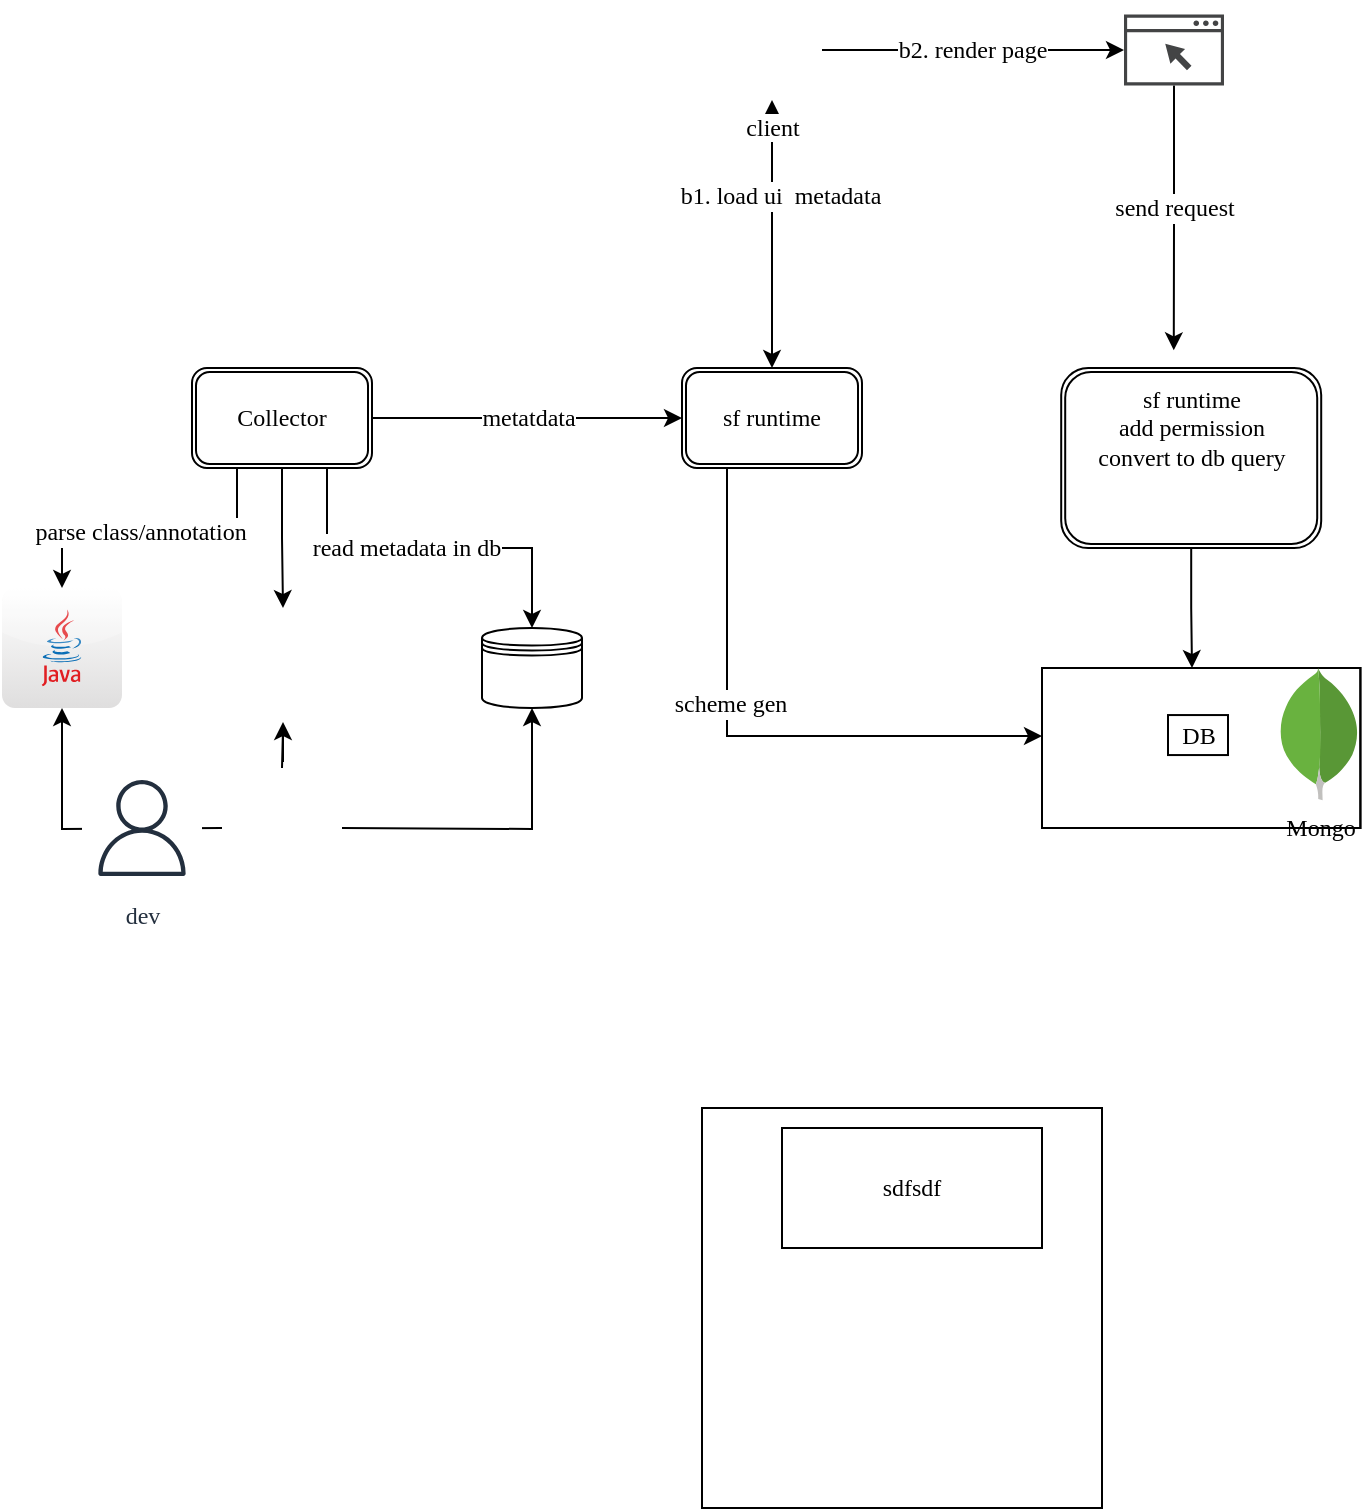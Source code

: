 <mxfile version="13.7.9" type="github">
  <diagram id="KbE9-4ZQxdQ7kDwR7Z7B" name="Page-1">
    <mxGraphModel dx="644" dy="483" grid="1" gridSize="10" guides="1" tooltips="1" connect="1" arrows="1" fold="1" page="1" pageScale="1" pageWidth="850" pageHeight="1100" math="0" shadow="0">
      <root>
        <mxCell id="0" />
        <mxCell id="1" parent="0" />
        <mxCell id="zoo_TMx6Q-awDjl9SJpv-11" style="edgeStyle=orthogonalEdgeStyle;rounded=0;orthogonalLoop=1;jettySize=auto;html=1;fontFamily=Verdana;fontSize=12;" edge="1" parent="1" target="zoo_TMx6Q-awDjl9SJpv-8">
          <mxGeometry relative="1" as="geometry">
            <mxPoint x="380" y="470" as="sourcePoint" />
          </mxGeometry>
        </mxCell>
        <mxCell id="zoo_TMx6Q-awDjl9SJpv-12" value="" style="edgeStyle=orthogonalEdgeStyle;rounded=0;orthogonalLoop=1;jettySize=auto;html=1;fontFamily=Verdana;fontSize=12;" edge="1" parent="1" target="zoo_TMx6Q-awDjl9SJpv-9">
          <mxGeometry relative="1" as="geometry">
            <mxPoint x="410" y="440" as="sourcePoint" />
          </mxGeometry>
        </mxCell>
        <mxCell id="zoo_TMx6Q-awDjl9SJpv-13" style="edgeStyle=orthogonalEdgeStyle;rounded=0;orthogonalLoop=1;jettySize=auto;html=1;entryX=0.5;entryY=1;entryDx=0;entryDy=0;fontFamily=Verdana;fontSize=12;" edge="1" parent="1" target="zoo_TMx6Q-awDjl9SJpv-10">
          <mxGeometry relative="1" as="geometry">
            <mxPoint x="440" y="470" as="sourcePoint" />
          </mxGeometry>
        </mxCell>
        <mxCell id="zoo_TMx6Q-awDjl9SJpv-7" value="dev" style="outlineConnect=0;fontColor=#232F3E;gradientColor=none;strokeColor=#232F3E;fillColor=#ffffff;dashed=0;verticalLabelPosition=bottom;verticalAlign=top;align=center;html=1;fontSize=12;fontStyle=0;aspect=fixed;shape=mxgraph.aws4.resourceIcon;resIcon=mxgraph.aws4.user;fontFamily=Verdana;" vertex="1" parent="1">
          <mxGeometry x="310" y="440" width="60" height="60" as="geometry" />
        </mxCell>
        <mxCell id="zoo_TMx6Q-awDjl9SJpv-8" value="" style="dashed=0;outlineConnect=0;html=1;align=center;labelPosition=center;verticalLabelPosition=bottom;verticalAlign=top;shape=mxgraph.webicons.java;gradientColor=#DFDEDE;fontFamily=Verdana;fontSize=12;" vertex="1" parent="1">
          <mxGeometry x="270" y="350" width="60" height="60" as="geometry" />
        </mxCell>
        <mxCell id="zoo_TMx6Q-awDjl9SJpv-9" value="" style="shape=image;html=1;verticalAlign=top;verticalLabelPosition=bottom;labelBackgroundColor=#ffffff;imageAspect=0;aspect=fixed;image=https://cdn3.iconfinder.com/data/icons/file-set-volume-1/512/Artboard_1-128.png;fontFamily=Verdana;fontSize=12;" vertex="1" parent="1">
          <mxGeometry x="382" y="360" width="57" height="57" as="geometry" />
        </mxCell>
        <mxCell id="zoo_TMx6Q-awDjl9SJpv-10" value="" style="shape=datastore;whiteSpace=wrap;html=1;fontFamily=Verdana;fontSize=12;" vertex="1" parent="1">
          <mxGeometry x="510" y="370" width="50" height="40" as="geometry" />
        </mxCell>
        <mxCell id="zoo_TMx6Q-awDjl9SJpv-16" style="edgeStyle=orthogonalEdgeStyle;rounded=0;orthogonalLoop=1;jettySize=auto;html=1;exitX=0.25;exitY=1;exitDx=0;exitDy=0;fontFamily=Verdana;fontSize=12;" edge="1" parent="1" source="zoo_TMx6Q-awDjl9SJpv-15" target="zoo_TMx6Q-awDjl9SJpv-8">
          <mxGeometry relative="1" as="geometry" />
        </mxCell>
        <mxCell id="zoo_TMx6Q-awDjl9SJpv-19" value="parse class/annotation" style="edgeLabel;html=1;align=center;verticalAlign=middle;resizable=0;points=[];fontFamily=Verdana;fontSize=12;" vertex="1" connectable="0" parent="zoo_TMx6Q-awDjl9SJpv-16">
          <mxGeometry x="0.071" y="2" relative="1" as="geometry">
            <mxPoint as="offset" />
          </mxGeometry>
        </mxCell>
        <mxCell id="zoo_TMx6Q-awDjl9SJpv-17" style="edgeStyle=orthogonalEdgeStyle;rounded=0;orthogonalLoop=1;jettySize=auto;html=1;entryX=0.5;entryY=0;entryDx=0;entryDy=0;fontFamily=Verdana;fontSize=12;" edge="1" parent="1" source="zoo_TMx6Q-awDjl9SJpv-15" target="zoo_TMx6Q-awDjl9SJpv-9">
          <mxGeometry relative="1" as="geometry" />
        </mxCell>
        <mxCell id="zoo_TMx6Q-awDjl9SJpv-18" style="edgeStyle=orthogonalEdgeStyle;rounded=0;orthogonalLoop=1;jettySize=auto;html=1;exitX=0.75;exitY=1;exitDx=0;exitDy=0;entryX=0.5;entryY=0;entryDx=0;entryDy=0;fontFamily=Verdana;fontSize=12;" edge="1" parent="1" source="zoo_TMx6Q-awDjl9SJpv-15" target="zoo_TMx6Q-awDjl9SJpv-10">
          <mxGeometry relative="1" as="geometry" />
        </mxCell>
        <mxCell id="zoo_TMx6Q-awDjl9SJpv-20" value="read metadata in db" style="edgeLabel;html=1;align=center;verticalAlign=middle;resizable=0;points=[];fontFamily=Verdana;fontSize=12;" vertex="1" connectable="0" parent="zoo_TMx6Q-awDjl9SJpv-18">
          <mxGeometry x="-0.134" relative="1" as="geometry">
            <mxPoint as="offset" />
          </mxGeometry>
        </mxCell>
        <mxCell id="zoo_TMx6Q-awDjl9SJpv-22" value="metatdata" style="edgeStyle=orthogonalEdgeStyle;rounded=0;orthogonalLoop=1;jettySize=auto;html=1;entryX=0;entryY=0.5;entryDx=0;entryDy=0;fontFamily=Verdana;fontSize=12;" edge="1" parent="1" source="zoo_TMx6Q-awDjl9SJpv-15" target="zoo_TMx6Q-awDjl9SJpv-21">
          <mxGeometry relative="1" as="geometry" />
        </mxCell>
        <mxCell id="zoo_TMx6Q-awDjl9SJpv-15" value="Collector" style="shape=ext;double=1;rounded=1;whiteSpace=wrap;html=1;fontFamily=Verdana;fontSize=12;" vertex="1" parent="1">
          <mxGeometry x="365" y="240" width="90" height="50" as="geometry" />
        </mxCell>
        <mxCell id="zoo_TMx6Q-awDjl9SJpv-27" style="edgeStyle=orthogonalEdgeStyle;rounded=0;orthogonalLoop=1;jettySize=auto;html=1;exitX=0.25;exitY=1;exitDx=0;exitDy=0;entryX=0;entryY=0.5;entryDx=0;entryDy=0;fontFamily=Verdana;fontSize=12;" edge="1" parent="1" source="zoo_TMx6Q-awDjl9SJpv-21" target="zoo_TMx6Q-awDjl9SJpv-24">
          <mxGeometry relative="1" as="geometry" />
        </mxCell>
        <mxCell id="zoo_TMx6Q-awDjl9SJpv-28" value="scheme gen" style="edgeLabel;html=1;align=center;verticalAlign=middle;resizable=0;points=[];fontFamily=Verdana;fontSize=12;" vertex="1" connectable="0" parent="zoo_TMx6Q-awDjl9SJpv-27">
          <mxGeometry x="-0.195" relative="1" as="geometry">
            <mxPoint x="1" as="offset" />
          </mxGeometry>
        </mxCell>
        <mxCell id="zoo_TMx6Q-awDjl9SJpv-21" value="sf runtime" style="shape=ext;double=1;rounded=1;whiteSpace=wrap;html=1;fontFamily=Verdana;fontSize=12;" vertex="1" parent="1">
          <mxGeometry x="610" y="240" width="90" height="50" as="geometry" />
        </mxCell>
        <mxCell id="zoo_TMx6Q-awDjl9SJpv-32" style="edgeStyle=orthogonalEdgeStyle;rounded=0;orthogonalLoop=1;jettySize=auto;html=1;entryX=0.5;entryY=0;entryDx=0;entryDy=0;startArrow=classic;startFill=1;fontFamily=Verdana;fontSize=12;" edge="1" parent="1" source="zoo_TMx6Q-awDjl9SJpv-31" target="zoo_TMx6Q-awDjl9SJpv-21">
          <mxGeometry relative="1" as="geometry" />
        </mxCell>
        <mxCell id="zoo_TMx6Q-awDjl9SJpv-33" value="b1. load ui&amp;nbsp; metadata" style="edgeLabel;html=1;align=center;verticalAlign=middle;resizable=0;points=[];fontFamily=Verdana;fontSize=12;" vertex="1" connectable="0" parent="zoo_TMx6Q-awDjl9SJpv-32">
          <mxGeometry x="-0.289" y="4" relative="1" as="geometry">
            <mxPoint as="offset" />
          </mxGeometry>
        </mxCell>
        <mxCell id="zoo_TMx6Q-awDjl9SJpv-35" value="b2.&amp;nbsp;render page" style="edgeStyle=orthogonalEdgeStyle;rounded=0;orthogonalLoop=1;jettySize=auto;html=1;startArrow=none;startFill=0;fontFamily=Verdana;fontSize=12;" edge="1" parent="1" source="zoo_TMx6Q-awDjl9SJpv-31" target="zoo_TMx6Q-awDjl9SJpv-34">
          <mxGeometry relative="1" as="geometry" />
        </mxCell>
        <mxCell id="zoo_TMx6Q-awDjl9SJpv-31" value="client" style="shape=image;html=1;verticalAlign=top;verticalLabelPosition=bottom;labelBackgroundColor=#ffffff;imageAspect=0;aspect=fixed;image=https://cdn1.iconfinder.com/data/icons/logotypes/32/chrome-128.png;fontFamily=Verdana;fontSize=12;" vertex="1" parent="1">
          <mxGeometry x="630" y="56" width="50" height="50" as="geometry" />
        </mxCell>
        <mxCell id="zoo_TMx6Q-awDjl9SJpv-37" style="edgeStyle=orthogonalEdgeStyle;rounded=0;orthogonalLoop=1;jettySize=auto;html=1;entryX=0.433;entryY=-0.098;entryDx=0;entryDy=0;entryPerimeter=0;startArrow=none;startFill=0;fontFamily=Verdana;fontSize=12;" edge="1" parent="1" source="zoo_TMx6Q-awDjl9SJpv-34" target="zoo_TMx6Q-awDjl9SJpv-36">
          <mxGeometry relative="1" as="geometry" />
        </mxCell>
        <mxCell id="zoo_TMx6Q-awDjl9SJpv-38" value="send request" style="edgeLabel;html=1;align=center;verticalAlign=middle;resizable=0;points=[];fontFamily=Verdana;fontSize=12;" vertex="1" connectable="0" parent="zoo_TMx6Q-awDjl9SJpv-37">
          <mxGeometry x="-0.084" relative="1" as="geometry">
            <mxPoint as="offset" />
          </mxGeometry>
        </mxCell>
        <mxCell id="zoo_TMx6Q-awDjl9SJpv-34" value="" style="pointerEvents=1;shadow=0;dashed=0;html=1;strokeColor=none;fillColor=#434445;aspect=fixed;labelPosition=center;verticalLabelPosition=bottom;verticalAlign=top;align=center;outlineConnect=0;shape=mxgraph.vvd.web_browser;fontFamily=Verdana;fontSize=12;" vertex="1" parent="1">
          <mxGeometry x="831" y="63.25" width="50" height="35.5" as="geometry" />
        </mxCell>
        <mxCell id="zoo_TMx6Q-awDjl9SJpv-42" style="edgeStyle=orthogonalEdgeStyle;rounded=0;orthogonalLoop=1;jettySize=auto;html=1;startArrow=none;startFill=0;fontFamily=Verdana;fontSize=12;" edge="1" parent="1" source="zoo_TMx6Q-awDjl9SJpv-36">
          <mxGeometry relative="1" as="geometry">
            <mxPoint x="865" y="390" as="targetPoint" />
          </mxGeometry>
        </mxCell>
        <mxCell id="zoo_TMx6Q-awDjl9SJpv-36" value="sf runtime&lt;br&gt;add permission&lt;br&gt;convert to db query" style="shape=ext;double=1;rounded=1;whiteSpace=wrap;html=1;fontFamily=Verdana;fontSize=12;align=center;verticalAlign=top;" vertex="1" parent="1">
          <mxGeometry x="799.6" y="240" width="130" height="90" as="geometry" />
        </mxCell>
        <mxCell id="zoo_TMx6Q-awDjl9SJpv-41" value="" style="group;strokeColor=#000000;" vertex="1" connectable="0" parent="1">
          <mxGeometry x="790" y="390" width="159.2" height="80" as="geometry" />
        </mxCell>
        <mxCell id="zoo_TMx6Q-awDjl9SJpv-39" value="" style="group;strokeColor=#000000;" vertex="1" connectable="0" parent="zoo_TMx6Q-awDjl9SJpv-41">
          <mxGeometry width="159.2" height="80" as="geometry" />
        </mxCell>
        <mxCell id="zoo_TMx6Q-awDjl9SJpv-24" value="" style="shape=image;html=1;verticalAlign=top;verticalLabelPosition=bottom;labelBackgroundColor=#ffffff;imageAspect=0;aspect=fixed;image=https://cdn4.iconfinder.com/data/icons/logos-brands-5/24/mysql-128.png;fontFamily=Verdana;fontSize=12;" vertex="1" parent="zoo_TMx6Q-awDjl9SJpv-39">
          <mxGeometry width="68.0" height="68.0" as="geometry" />
        </mxCell>
        <mxCell id="zoo_TMx6Q-awDjl9SJpv-25" value="Mongo" style="dashed=0;outlineConnect=0;html=1;align=center;labelPosition=center;verticalLabelPosition=bottom;verticalAlign=top;shape=mxgraph.weblogos.mongodb;fontFamily=Verdana;fontSize=12;" vertex="1" parent="zoo_TMx6Q-awDjl9SJpv-39">
          <mxGeometry x="118.0" width="41.2" height="66.118" as="geometry" />
        </mxCell>
        <mxCell id="zoo_TMx6Q-awDjl9SJpv-40" value="DB" style="text;html=1;align=center;verticalAlign=middle;resizable=0;points=[];autosize=1;fontSize=12;fontFamily=Verdana;strokeColor=#000000;" vertex="1" parent="zoo_TMx6Q-awDjl9SJpv-41">
          <mxGeometry x="63.0" y="23.529" width="30" height="20" as="geometry" />
        </mxCell>
        <mxCell id="zoo_TMx6Q-awDjl9SJpv-43" value="" style="whiteSpace=wrap;html=1;aspect=fixed;strokeColor=#000000;fontFamily=Verdana;fontSize=12;fillColor=none;" vertex="1" parent="1">
          <mxGeometry x="620" y="610" width="200" height="200" as="geometry" />
        </mxCell>
        <mxCell id="zoo_TMx6Q-awDjl9SJpv-45" value="sdfsdf" style="rounded=0;whiteSpace=wrap;html=1;strokeColor=#000000;fillColor=none;fontFamily=Verdana;fontSize=12;" vertex="1" parent="1">
          <mxGeometry x="660" y="620" width="130" height="60" as="geometry" />
        </mxCell>
      </root>
    </mxGraphModel>
  </diagram>
</mxfile>
